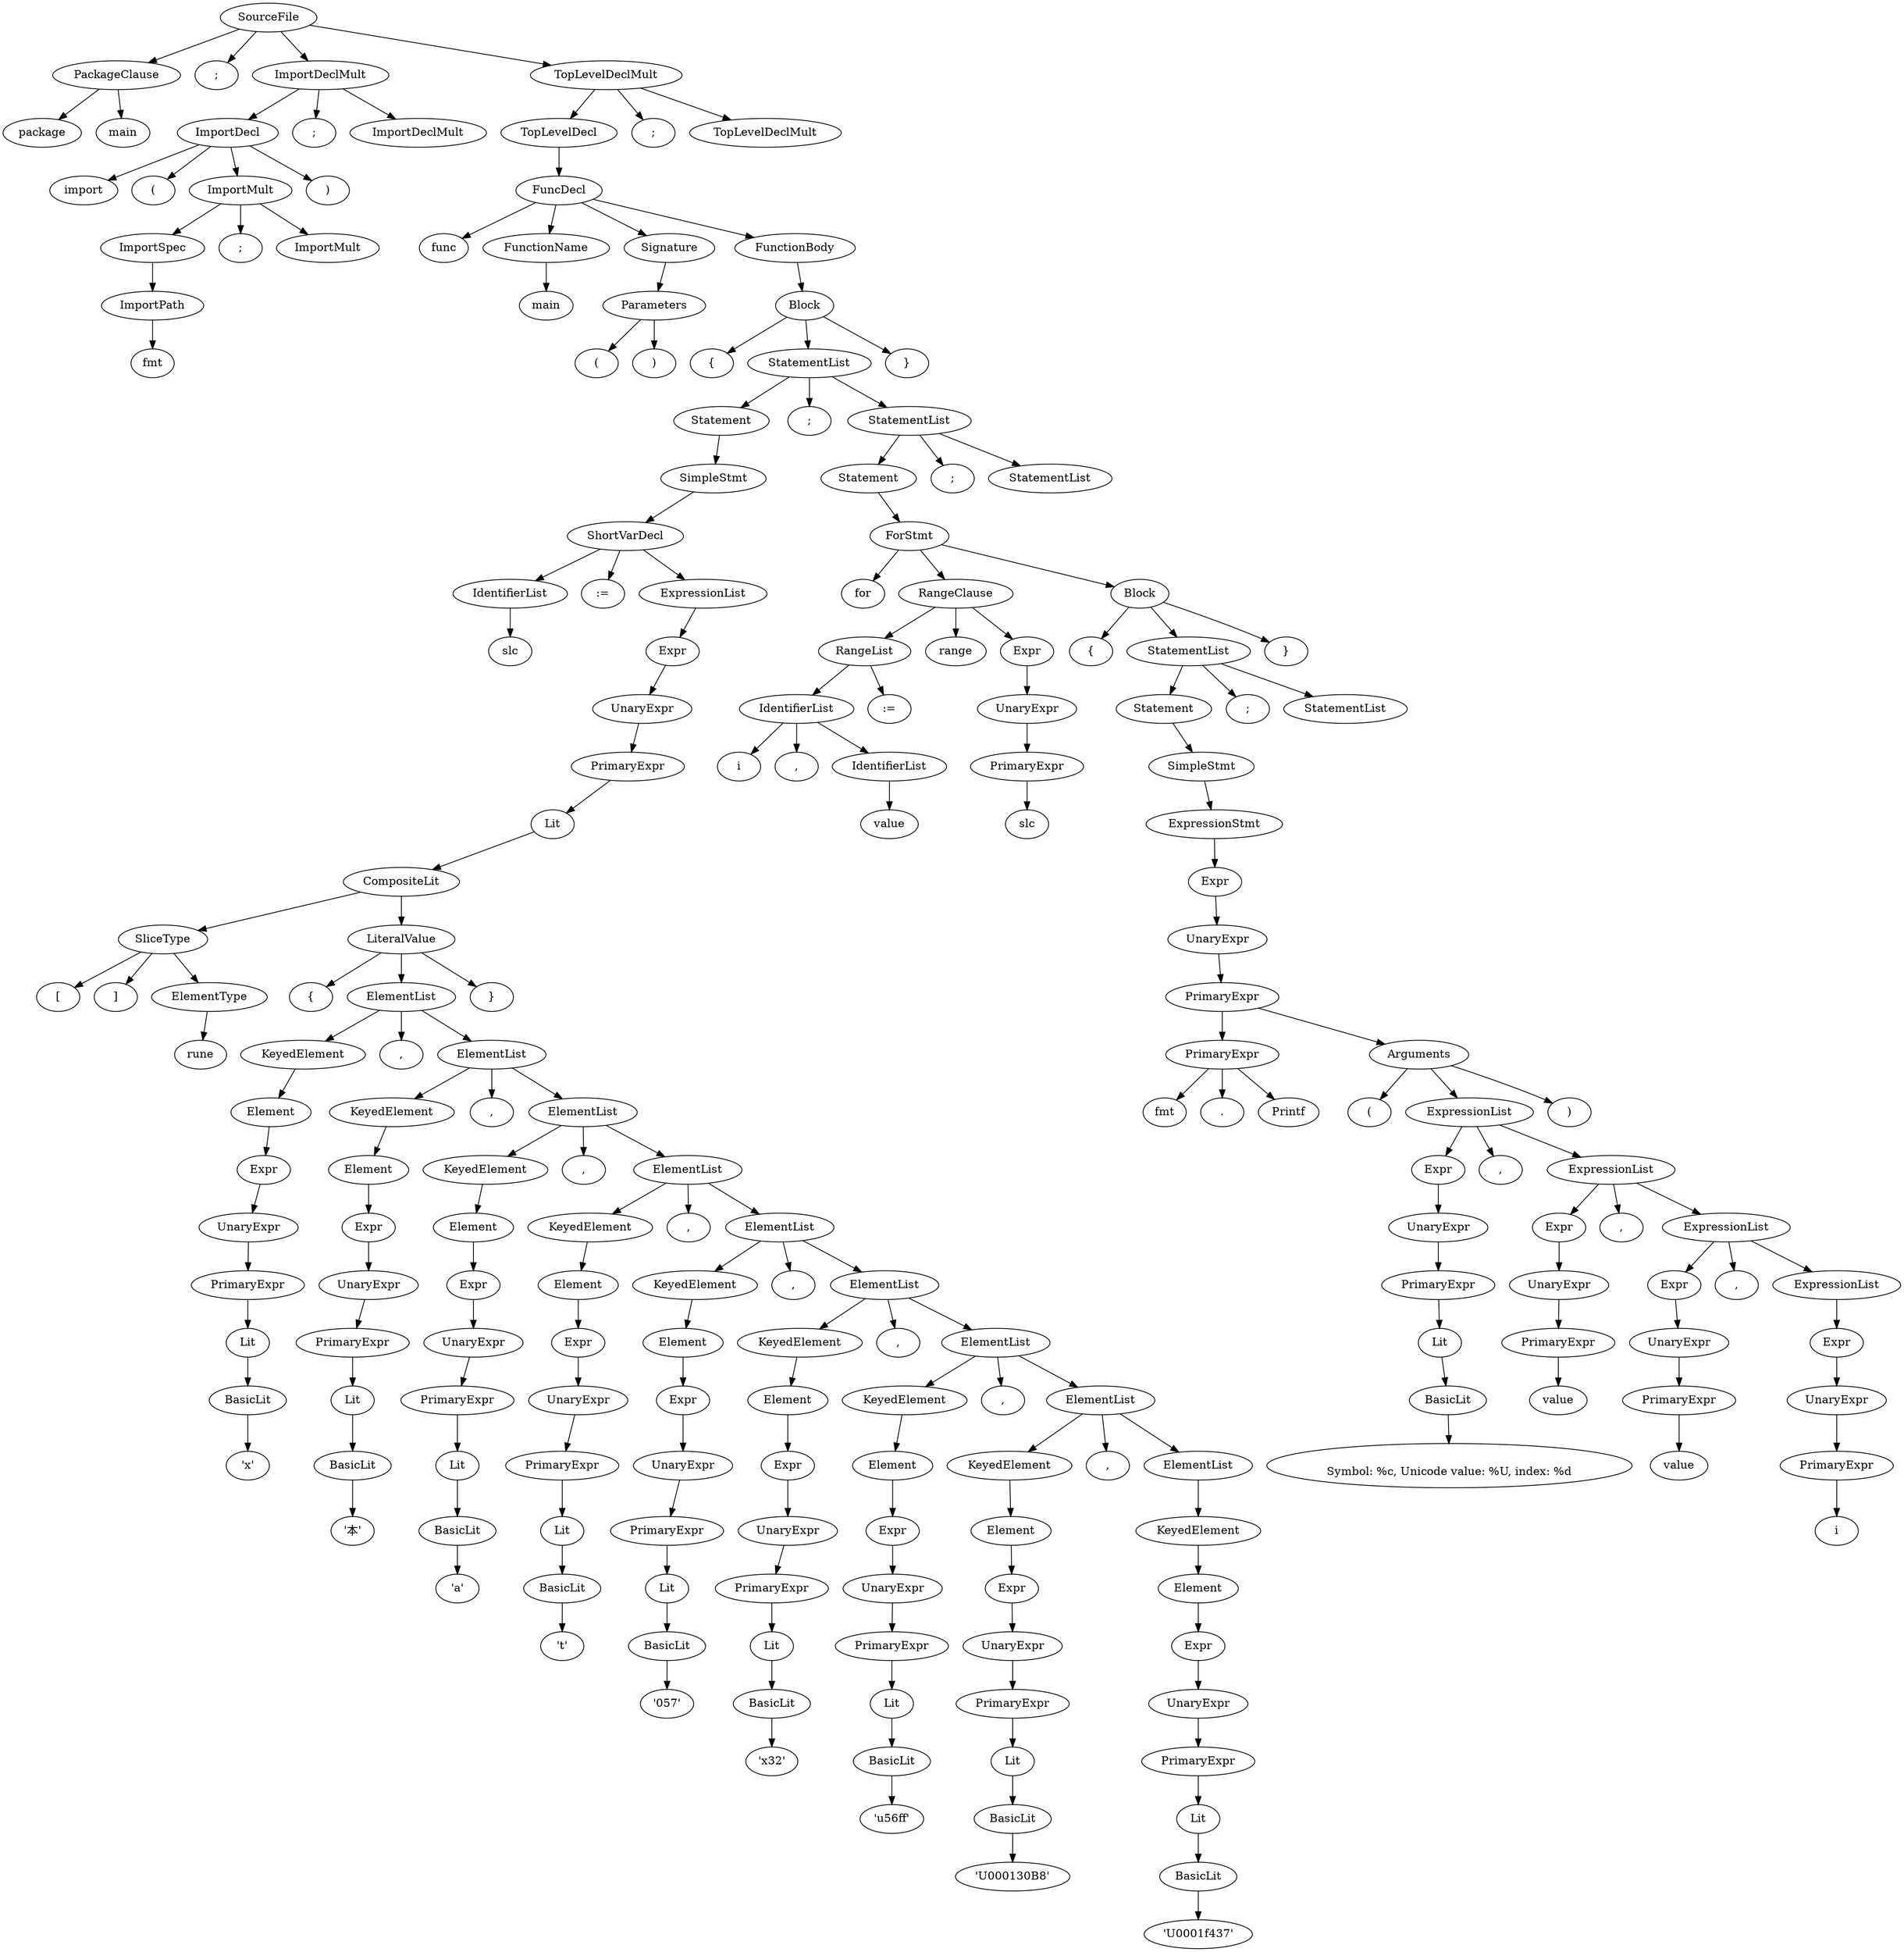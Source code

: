 digraph ParseTree {
0[label="SourceFile"]; 1[label="PackageClause"]; 0->1 ;
1[label="PackageClause"]; 2[label="package"]; 1->2 ;
1[label="PackageClause"]; 3[label="main"]; 1->3 ;
0[label="SourceFile"]; 4[label=";"]; 0->4 ;
0[label="SourceFile"]; 5[label="ImportDeclMult"]; 0->5 ;
5[label="ImportDeclMult"]; 6[label="ImportDecl"]; 5->6 ;
6[label="ImportDecl"]; 7[label="import"]; 6->7 ;
6[label="ImportDecl"]; 8[label="("]; 6->8 ;
6[label="ImportDecl"]; 9[label="ImportMult"]; 6->9 ;
9[label="ImportMult"]; 10[label="ImportSpec"]; 9->10 ;
10[label="ImportSpec"]; 11[label="ImportPath"]; 10->11 ;
11[label="ImportPath"]; 12[label="fmt"]; 11->12 ;
9[label="ImportMult"]; 13[label=";"]; 9->13 ;
9[label="ImportMult"]; 14[label="ImportMult"]; 9->14 ;
6[label="ImportDecl"]; 15[label=")"]; 6->15 ;
5[label="ImportDeclMult"]; 16[label=";"]; 5->16 ;
5[label="ImportDeclMult"]; 17[label="ImportDeclMult"]; 5->17 ;
0[label="SourceFile"]; 18[label="TopLevelDeclMult"]; 0->18 ;
18[label="TopLevelDeclMult"]; 19[label="TopLevelDecl"]; 18->19 ;
19[label="TopLevelDecl"]; 20[label="FuncDecl"]; 19->20 ;
20[label="FuncDecl"]; 21[label="func"]; 20->21 ;
20[label="FuncDecl"]; 22[label="FunctionName"]; 20->22 ;
22[label="FunctionName"]; 23[label="main"]; 22->23 ;
20[label="FuncDecl"]; 24[label="Signature"]; 20->24 ;
24[label="Signature"]; 25[label="Parameters"]; 24->25 ;
25[label="Parameters"]; 26[label="("]; 25->26 ;
25[label="Parameters"]; 27[label=")"]; 25->27 ;
20[label="FuncDecl"]; 28[label="FunctionBody"]; 20->28 ;
28[label="FunctionBody"]; 29[label="Block"]; 28->29 ;
29[label="Block"]; 30[label="{"]; 29->30 ;
29[label="Block"]; 31[label="StatementList"]; 29->31 ;
31[label="StatementList"]; 32[label="Statement"]; 31->32 ;
32[label="Statement"]; 33[label="SimpleStmt"]; 32->33 ;
33[label="SimpleStmt"]; 34[label="ShortVarDecl"]; 33->34 ;
34[label="ShortVarDecl"]; 35[label="IdentifierList"]; 34->35 ;
35[label="IdentifierList"]; 36[label="slc"]; 35->36 ;
34[label="ShortVarDecl"]; 37[label=":="]; 34->37 ;
34[label="ShortVarDecl"]; 38[label="ExpressionList"]; 34->38 ;
38[label="ExpressionList"]; 39[label="Expr"]; 38->39 ;
39[label="Expr"]; 40[label="UnaryExpr"]; 39->40 ;
40[label="UnaryExpr"]; 41[label="PrimaryExpr"]; 40->41 ;
41[label="PrimaryExpr"]; 42[label="Lit"]; 41->42 ;
42[label="Lit"]; 43[label="CompositeLit"]; 42->43 ;
43[label="CompositeLit"]; 44[label="SliceType"]; 43->44 ;
44[label="SliceType"]; 45[label="["]; 44->45 ;
44[label="SliceType"]; 46[label="]"]; 44->46 ;
44[label="SliceType"]; 47[label="ElementType"]; 44->47 ;
47[label="ElementType"]; 48[label="rune"]; 47->48 ;
43[label="CompositeLit"]; 49[label="LiteralValue"]; 43->49 ;
49[label="LiteralValue"]; 50[label="{"]; 49->50 ;
49[label="LiteralValue"]; 51[label="ElementList"]; 49->51 ;
51[label="ElementList"]; 52[label="KeyedElement"]; 51->52 ;
52[label="KeyedElement"]; 53[label="Element"]; 52->53 ;
53[label="Element"]; 54[label="Expr"]; 53->54 ;
54[label="Expr"]; 55[label="UnaryExpr"]; 54->55 ;
55[label="UnaryExpr"]; 56[label="PrimaryExpr"]; 55->56 ;
56[label="PrimaryExpr"]; 57[label="Lit"]; 56->57 ;
57[label="Lit"]; 58[label="BasicLit"]; 57->58 ;
58[label="BasicLit"]; 59[label="'x'"]; 58->59 ;
51[label="ElementList"]; 60[label=","]; 51->60 ;
51[label="ElementList"]; 61[label="ElementList"]; 51->61 ;
61[label="ElementList"]; 62[label="KeyedElement"]; 61->62 ;
62[label="KeyedElement"]; 63[label="Element"]; 62->63 ;
63[label="Element"]; 64[label="Expr"]; 63->64 ;
64[label="Expr"]; 65[label="UnaryExpr"]; 64->65 ;
65[label="UnaryExpr"]; 66[label="PrimaryExpr"]; 65->66 ;
66[label="PrimaryExpr"]; 67[label="Lit"]; 66->67 ;
67[label="Lit"]; 68[label="BasicLit"]; 67->68 ;
68[label="BasicLit"]; 69[label="'本'"]; 68->69 ;
61[label="ElementList"]; 70[label=","]; 61->70 ;
61[label="ElementList"]; 71[label="ElementList"]; 61->71 ;
71[label="ElementList"]; 72[label="KeyedElement"]; 71->72 ;
72[label="KeyedElement"]; 73[label="Element"]; 72->73 ;
73[label="Element"]; 74[label="Expr"]; 73->74 ;
74[label="Expr"]; 75[label="UnaryExpr"]; 74->75 ;
75[label="UnaryExpr"]; 76[label="PrimaryExpr"]; 75->76 ;
76[label="PrimaryExpr"]; 77[label="Lit"]; 76->77 ;
77[label="Lit"]; 78[label="BasicLit"]; 77->78 ;
78[label="BasicLit"]; 79[label="'\a'"]; 78->79 ;
71[label="ElementList"]; 80[label=","]; 71->80 ;
71[label="ElementList"]; 81[label="ElementList"]; 71->81 ;
81[label="ElementList"]; 82[label="KeyedElement"]; 81->82 ;
82[label="KeyedElement"]; 83[label="Element"]; 82->83 ;
83[label="Element"]; 84[label="Expr"]; 83->84 ;
84[label="Expr"]; 85[label="UnaryExpr"]; 84->85 ;
85[label="UnaryExpr"]; 86[label="PrimaryExpr"]; 85->86 ;
86[label="PrimaryExpr"]; 87[label="Lit"]; 86->87 ;
87[label="Lit"]; 88[label="BasicLit"]; 87->88 ;
88[label="BasicLit"]; 89[label="'\t'"]; 88->89 ;
81[label="ElementList"]; 90[label=","]; 81->90 ;
81[label="ElementList"]; 91[label="ElementList"]; 81->91 ;
91[label="ElementList"]; 92[label="KeyedElement"]; 91->92 ;
92[label="KeyedElement"]; 93[label="Element"]; 92->93 ;
93[label="Element"]; 94[label="Expr"]; 93->94 ;
94[label="Expr"]; 95[label="UnaryExpr"]; 94->95 ;
95[label="UnaryExpr"]; 96[label="PrimaryExpr"]; 95->96 ;
96[label="PrimaryExpr"]; 97[label="Lit"]; 96->97 ;
97[label="Lit"]; 98[label="BasicLit"]; 97->98 ;
98[label="BasicLit"]; 99[label="'\057'"]; 98->99 ;
91[label="ElementList"]; 100[label=","]; 91->100 ;
91[label="ElementList"]; 101[label="ElementList"]; 91->101 ;
101[label="ElementList"]; 102[label="KeyedElement"]; 101->102 ;
102[label="KeyedElement"]; 103[label="Element"]; 102->103 ;
103[label="Element"]; 104[label="Expr"]; 103->104 ;
104[label="Expr"]; 105[label="UnaryExpr"]; 104->105 ;
105[label="UnaryExpr"]; 106[label="PrimaryExpr"]; 105->106 ;
106[label="PrimaryExpr"]; 107[label="Lit"]; 106->107 ;
107[label="Lit"]; 108[label="BasicLit"]; 107->108 ;
108[label="BasicLit"]; 109[label="'\x32'"]; 108->109 ;
101[label="ElementList"]; 110[label=","]; 101->110 ;
101[label="ElementList"]; 111[label="ElementList"]; 101->111 ;
111[label="ElementList"]; 112[label="KeyedElement"]; 111->112 ;
112[label="KeyedElement"]; 113[label="Element"]; 112->113 ;
113[label="Element"]; 114[label="Expr"]; 113->114 ;
114[label="Expr"]; 115[label="UnaryExpr"]; 114->115 ;
115[label="UnaryExpr"]; 116[label="PrimaryExpr"]; 115->116 ;
116[label="PrimaryExpr"]; 117[label="Lit"]; 116->117 ;
117[label="Lit"]; 118[label="BasicLit"]; 117->118 ;
118[label="BasicLit"]; 119[label="'\u56ff'"]; 118->119 ;
111[label="ElementList"]; 120[label=","]; 111->120 ;
111[label="ElementList"]; 121[label="ElementList"]; 111->121 ;
121[label="ElementList"]; 122[label="KeyedElement"]; 121->122 ;
122[label="KeyedElement"]; 123[label="Element"]; 122->123 ;
123[label="Element"]; 124[label="Expr"]; 123->124 ;
124[label="Expr"]; 125[label="UnaryExpr"]; 124->125 ;
125[label="UnaryExpr"]; 126[label="PrimaryExpr"]; 125->126 ;
126[label="PrimaryExpr"]; 127[label="Lit"]; 126->127 ;
127[label="Lit"]; 128[label="BasicLit"]; 127->128 ;
128[label="BasicLit"]; 129[label="'\U000130B8'"]; 128->129 ;
121[label="ElementList"]; 130[label=","]; 121->130 ;
121[label="ElementList"]; 131[label="ElementList"]; 121->131 ;
131[label="ElementList"]; 132[label="KeyedElement"]; 131->132 ;
132[label="KeyedElement"]; 133[label="Element"]; 132->133 ;
133[label="Element"]; 134[label="Expr"]; 133->134 ;
134[label="Expr"]; 135[label="UnaryExpr"]; 134->135 ;
135[label="UnaryExpr"]; 136[label="PrimaryExpr"]; 135->136 ;
136[label="PrimaryExpr"]; 137[label="Lit"]; 136->137 ;
137[label="Lit"]; 138[label="BasicLit"]; 137->138 ;
138[label="BasicLit"]; 139[label="'\U0001f437'"]; 138->139 ;
49[label="LiteralValue"]; 140[label="}"]; 49->140 ;
31[label="StatementList"]; 141[label=";"]; 31->141 ;
31[label="StatementList"]; 142[label="StatementList"]; 31->142 ;
142[label="StatementList"]; 143[label="Statement"]; 142->143 ;
143[label="Statement"]; 144[label="ForStmt"]; 143->144 ;
144[label="ForStmt"]; 145[label="for"]; 144->145 ;
144[label="ForStmt"]; 146[label="RangeClause"]; 144->146 ;
146[label="RangeClause"]; 147[label="RangeList"]; 146->147 ;
147[label="RangeList"]; 148[label="IdentifierList"]; 147->148 ;
148[label="IdentifierList"]; 149[label="i"]; 148->149 ;
148[label="IdentifierList"]; 150[label=","]; 148->150 ;
148[label="IdentifierList"]; 151[label="IdentifierList"]; 148->151 ;
151[label="IdentifierList"]; 152[label="value"]; 151->152 ;
147[label="RangeList"]; 153[label=":="]; 147->153 ;
146[label="RangeClause"]; 154[label="range"]; 146->154 ;
146[label="RangeClause"]; 155[label="Expr"]; 146->155 ;
155[label="Expr"]; 156[label="UnaryExpr"]; 155->156 ;
156[label="UnaryExpr"]; 157[label="PrimaryExpr"]; 156->157 ;
157[label="PrimaryExpr"]; 158[label="slc"]; 157->158 ;
144[label="ForStmt"]; 159[label="Block"]; 144->159 ;
159[label="Block"]; 160[label="{"]; 159->160 ;
159[label="Block"]; 161[label="StatementList"]; 159->161 ;
161[label="StatementList"]; 162[label="Statement"]; 161->162 ;
162[label="Statement"]; 163[label="SimpleStmt"]; 162->163 ;
163[label="SimpleStmt"]; 164[label="ExpressionStmt"]; 163->164 ;
164[label="ExpressionStmt"]; 165[label="Expr"]; 164->165 ;
165[label="Expr"]; 166[label="UnaryExpr"]; 165->166 ;
166[label="UnaryExpr"]; 167[label="PrimaryExpr"]; 166->167 ;
167[label="PrimaryExpr"]; 168[label="PrimaryExpr"]; 167->168 ;
168[label="PrimaryExpr"]; 169[label="fmt"]; 168->169 ;
168[label="PrimaryExpr"]; 170[label="."]; 168->170 ;
168[label="PrimaryExpr"]; 171[label="Printf"]; 168->171 ;
167[label="PrimaryExpr"]; 172[label="Arguments"]; 167->172 ;
172[label="Arguments"]; 173[label="("]; 172->173 ;
172[label="Arguments"]; 174[label="ExpressionList"]; 172->174 ;
174[label="ExpressionList"]; 175[label="Expr"]; 174->175 ;
175[label="Expr"]; 176[label="UnaryExpr"]; 175->176 ;
176[label="UnaryExpr"]; 177[label="PrimaryExpr"]; 176->177 ;
177[label="PrimaryExpr"]; 178[label="Lit"]; 177->178 ;
178[label="Lit"]; 179[label="BasicLit"]; 178->179 ;
179[label="BasicLit"]; 180[label="\nSymbol: %c, Unicode value: %U, index: %d"]; 179->180 ;
174[label="ExpressionList"]; 181[label=","]; 174->181 ;
174[label="ExpressionList"]; 182[label="ExpressionList"]; 174->182 ;
182[label="ExpressionList"]; 183[label="Expr"]; 182->183 ;
183[label="Expr"]; 184[label="UnaryExpr"]; 183->184 ;
184[label="UnaryExpr"]; 185[label="PrimaryExpr"]; 184->185 ;
185[label="PrimaryExpr"]; 186[label="value"]; 185->186 ;
182[label="ExpressionList"]; 187[label=","]; 182->187 ;
182[label="ExpressionList"]; 188[label="ExpressionList"]; 182->188 ;
188[label="ExpressionList"]; 189[label="Expr"]; 188->189 ;
189[label="Expr"]; 190[label="UnaryExpr"]; 189->190 ;
190[label="UnaryExpr"]; 191[label="PrimaryExpr"]; 190->191 ;
191[label="PrimaryExpr"]; 192[label="value"]; 191->192 ;
188[label="ExpressionList"]; 193[label=","]; 188->193 ;
188[label="ExpressionList"]; 194[label="ExpressionList"]; 188->194 ;
194[label="ExpressionList"]; 195[label="Expr"]; 194->195 ;
195[label="Expr"]; 196[label="UnaryExpr"]; 195->196 ;
196[label="UnaryExpr"]; 197[label="PrimaryExpr"]; 196->197 ;
197[label="PrimaryExpr"]; 198[label="i"]; 197->198 ;
172[label="Arguments"]; 199[label=")"]; 172->199 ;
161[label="StatementList"]; 200[label=";"]; 161->200 ;
161[label="StatementList"]; 201[label="StatementList"]; 161->201 ;
159[label="Block"]; 202[label="}"]; 159->202 ;
142[label="StatementList"]; 203[label=";"]; 142->203 ;
142[label="StatementList"]; 204[label="StatementList"]; 142->204 ;
29[label="Block"]; 205[label="}"]; 29->205 ;
18[label="TopLevelDeclMult"]; 206[label=";"]; 18->206 ;
18[label="TopLevelDeclMult"]; 207[label="TopLevelDeclMult"]; 18->207 ;
}